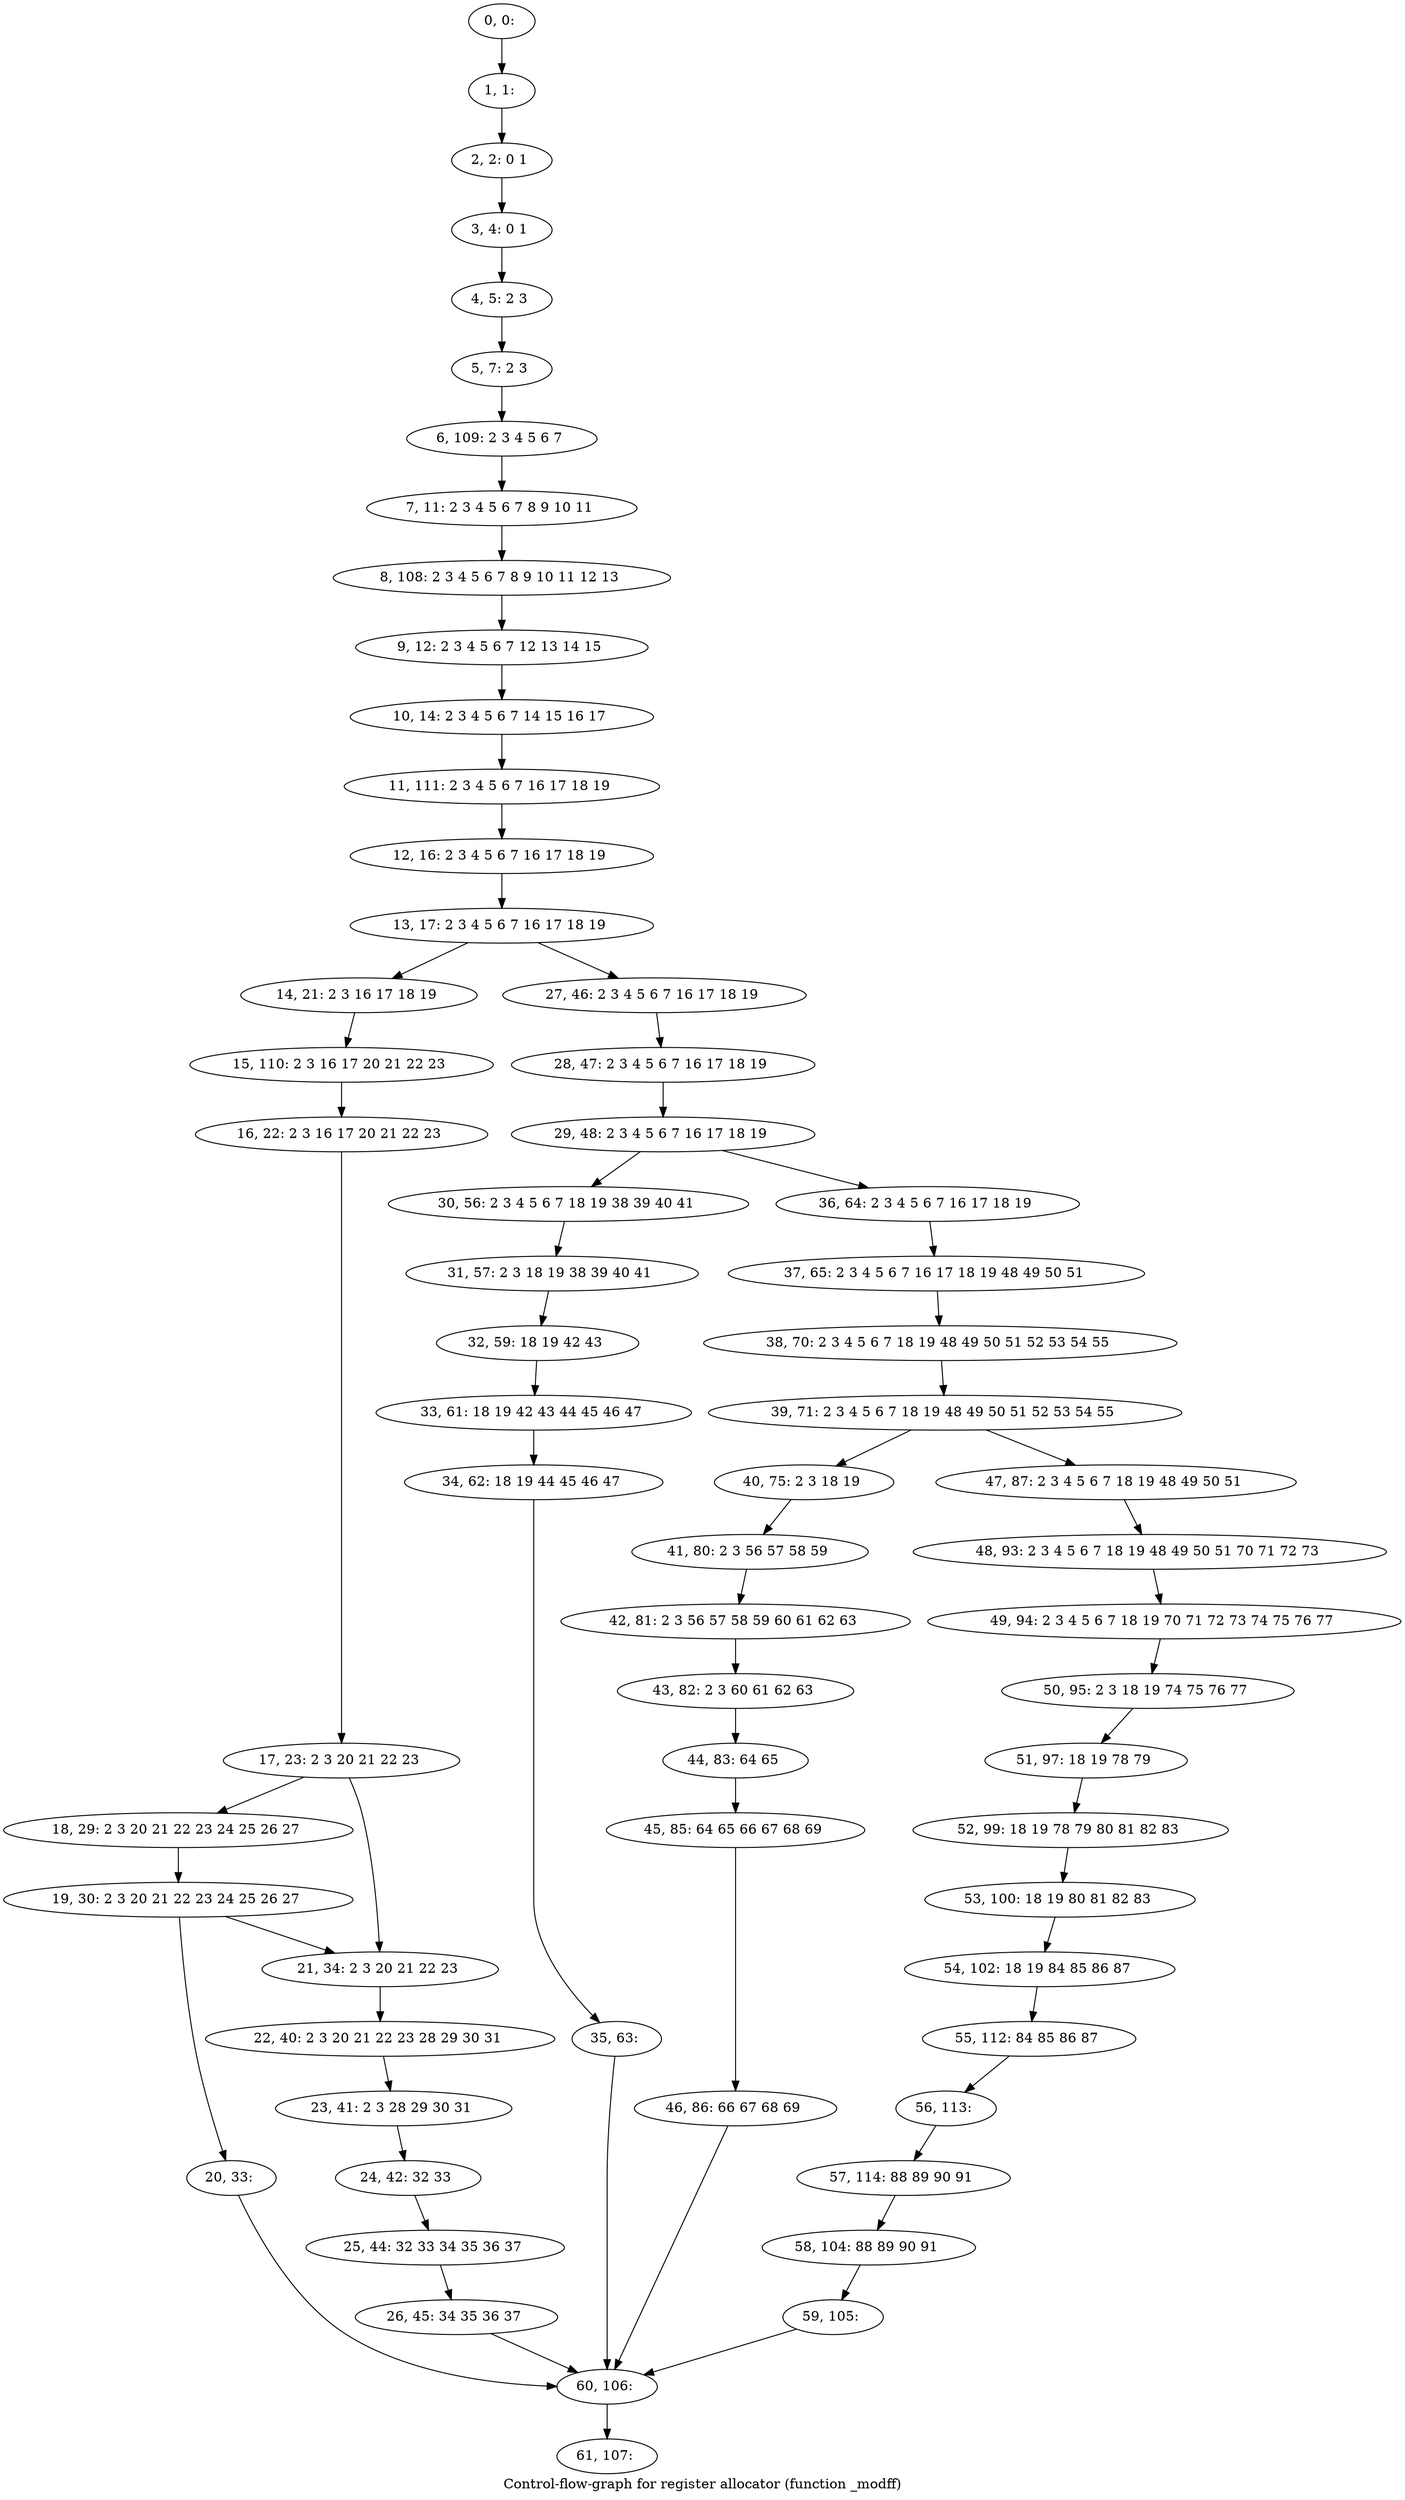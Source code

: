 digraph G {
graph [label="Control-flow-graph for register allocator (function _modff)"]
0[label="0, 0: "];
1[label="1, 1: "];
2[label="2, 2: 0 1 "];
3[label="3, 4: 0 1 "];
4[label="4, 5: 2 3 "];
5[label="5, 7: 2 3 "];
6[label="6, 109: 2 3 4 5 6 7 "];
7[label="7, 11: 2 3 4 5 6 7 8 9 10 11 "];
8[label="8, 108: 2 3 4 5 6 7 8 9 10 11 12 13 "];
9[label="9, 12: 2 3 4 5 6 7 12 13 14 15 "];
10[label="10, 14: 2 3 4 5 6 7 14 15 16 17 "];
11[label="11, 111: 2 3 4 5 6 7 16 17 18 19 "];
12[label="12, 16: 2 3 4 5 6 7 16 17 18 19 "];
13[label="13, 17: 2 3 4 5 6 7 16 17 18 19 "];
14[label="14, 21: 2 3 16 17 18 19 "];
15[label="15, 110: 2 3 16 17 20 21 22 23 "];
16[label="16, 22: 2 3 16 17 20 21 22 23 "];
17[label="17, 23: 2 3 20 21 22 23 "];
18[label="18, 29: 2 3 20 21 22 23 24 25 26 27 "];
19[label="19, 30: 2 3 20 21 22 23 24 25 26 27 "];
20[label="20, 33: "];
21[label="21, 34: 2 3 20 21 22 23 "];
22[label="22, 40: 2 3 20 21 22 23 28 29 30 31 "];
23[label="23, 41: 2 3 28 29 30 31 "];
24[label="24, 42: 32 33 "];
25[label="25, 44: 32 33 34 35 36 37 "];
26[label="26, 45: 34 35 36 37 "];
27[label="27, 46: 2 3 4 5 6 7 16 17 18 19 "];
28[label="28, 47: 2 3 4 5 6 7 16 17 18 19 "];
29[label="29, 48: 2 3 4 5 6 7 16 17 18 19 "];
30[label="30, 56: 2 3 4 5 6 7 18 19 38 39 40 41 "];
31[label="31, 57: 2 3 18 19 38 39 40 41 "];
32[label="32, 59: 18 19 42 43 "];
33[label="33, 61: 18 19 42 43 44 45 46 47 "];
34[label="34, 62: 18 19 44 45 46 47 "];
35[label="35, 63: "];
36[label="36, 64: 2 3 4 5 6 7 16 17 18 19 "];
37[label="37, 65: 2 3 4 5 6 7 16 17 18 19 48 49 50 51 "];
38[label="38, 70: 2 3 4 5 6 7 18 19 48 49 50 51 52 53 54 55 "];
39[label="39, 71: 2 3 4 5 6 7 18 19 48 49 50 51 52 53 54 55 "];
40[label="40, 75: 2 3 18 19 "];
41[label="41, 80: 2 3 56 57 58 59 "];
42[label="42, 81: 2 3 56 57 58 59 60 61 62 63 "];
43[label="43, 82: 2 3 60 61 62 63 "];
44[label="44, 83: 64 65 "];
45[label="45, 85: 64 65 66 67 68 69 "];
46[label="46, 86: 66 67 68 69 "];
47[label="47, 87: 2 3 4 5 6 7 18 19 48 49 50 51 "];
48[label="48, 93: 2 3 4 5 6 7 18 19 48 49 50 51 70 71 72 73 "];
49[label="49, 94: 2 3 4 5 6 7 18 19 70 71 72 73 74 75 76 77 "];
50[label="50, 95: 2 3 18 19 74 75 76 77 "];
51[label="51, 97: 18 19 78 79 "];
52[label="52, 99: 18 19 78 79 80 81 82 83 "];
53[label="53, 100: 18 19 80 81 82 83 "];
54[label="54, 102: 18 19 84 85 86 87 "];
55[label="55, 112: 84 85 86 87 "];
56[label="56, 113: "];
57[label="57, 114: 88 89 90 91 "];
58[label="58, 104: 88 89 90 91 "];
59[label="59, 105: "];
60[label="60, 106: "];
61[label="61, 107: "];
0->1 ;
1->2 ;
2->3 ;
3->4 ;
4->5 ;
5->6 ;
6->7 ;
7->8 ;
8->9 ;
9->10 ;
10->11 ;
11->12 ;
12->13 ;
13->14 ;
13->27 ;
14->15 ;
15->16 ;
16->17 ;
17->18 ;
17->21 ;
18->19 ;
19->20 ;
19->21 ;
20->60 ;
21->22 ;
22->23 ;
23->24 ;
24->25 ;
25->26 ;
26->60 ;
27->28 ;
28->29 ;
29->30 ;
29->36 ;
30->31 ;
31->32 ;
32->33 ;
33->34 ;
34->35 ;
35->60 ;
36->37 ;
37->38 ;
38->39 ;
39->40 ;
39->47 ;
40->41 ;
41->42 ;
42->43 ;
43->44 ;
44->45 ;
45->46 ;
46->60 ;
47->48 ;
48->49 ;
49->50 ;
50->51 ;
51->52 ;
52->53 ;
53->54 ;
54->55 ;
55->56 ;
56->57 ;
57->58 ;
58->59 ;
59->60 ;
60->61 ;
}
